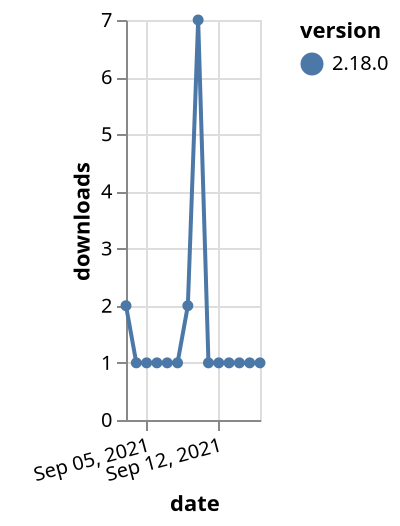 {"$schema": "https://vega.github.io/schema/vega-lite/v5.json", "description": "A simple bar chart with embedded data.", "data": {"values": [{"date": "2021-09-03", "total": 610, "delta": 2, "version": "2.18.0"}, {"date": "2021-09-04", "total": 611, "delta": 1, "version": "2.18.0"}, {"date": "2021-09-05", "total": 612, "delta": 1, "version": "2.18.0"}, {"date": "2021-09-06", "total": 613, "delta": 1, "version": "2.18.0"}, {"date": "2021-09-07", "total": 614, "delta": 1, "version": "2.18.0"}, {"date": "2021-09-08", "total": 615, "delta": 1, "version": "2.18.0"}, {"date": "2021-09-09", "total": 617, "delta": 2, "version": "2.18.0"}, {"date": "2021-09-10", "total": 624, "delta": 7, "version": "2.18.0"}, {"date": "2021-09-11", "total": 625, "delta": 1, "version": "2.18.0"}, {"date": "2021-09-12", "total": 626, "delta": 1, "version": "2.18.0"}, {"date": "2021-09-13", "total": 627, "delta": 1, "version": "2.18.0"}, {"date": "2021-09-14", "total": 628, "delta": 1, "version": "2.18.0"}, {"date": "2021-09-15", "total": 629, "delta": 1, "version": "2.18.0"}, {"date": "2021-09-16", "total": 630, "delta": 1, "version": "2.18.0"}]}, "width": "container", "mark": {"type": "line", "point": {"filled": true}}, "encoding": {"x": {"field": "date", "type": "temporal", "timeUnit": "yearmonthdate", "title": "date", "axis": {"labelAngle": -15}}, "y": {"field": "delta", "type": "quantitative", "title": "downloads"}, "color": {"field": "version", "type": "nominal"}, "tooltip": {"field": "delta"}}}